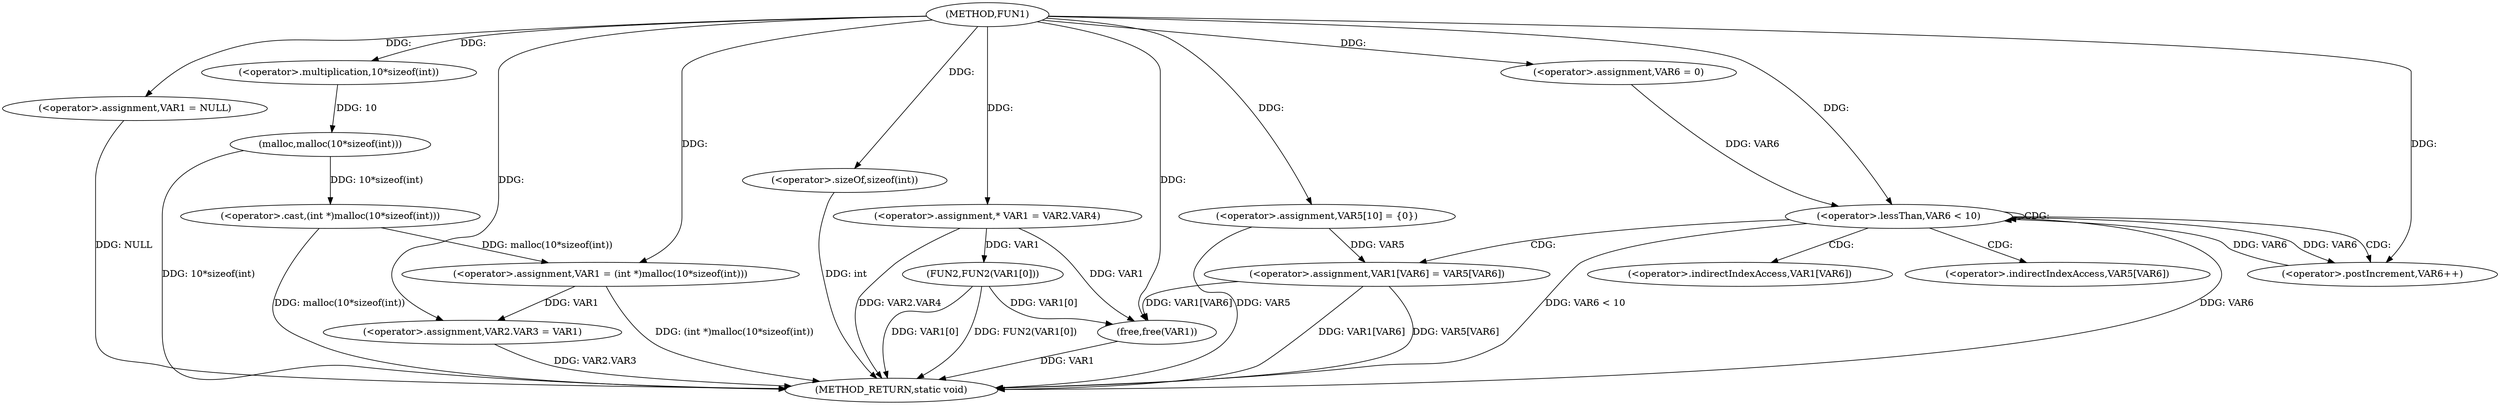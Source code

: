 digraph FUN1 {  
"1000100" [label = "(METHOD,FUN1)" ]
"1000156" [label = "(METHOD_RETURN,static void)" ]
"1000104" [label = "(<operator>.assignment,VAR1 = NULL)" ]
"1000107" [label = "(<operator>.assignment,VAR1 = (int *)malloc(10*sizeof(int)))" ]
"1000109" [label = "(<operator>.cast,(int *)malloc(10*sizeof(int)))" ]
"1000111" [label = "(malloc,malloc(10*sizeof(int)))" ]
"1000112" [label = "(<operator>.multiplication,10*sizeof(int))" ]
"1000114" [label = "(<operator>.sizeOf,sizeof(int))" ]
"1000116" [label = "(<operator>.assignment,VAR2.VAR3 = VAR1)" ]
"1000123" [label = "(<operator>.assignment,* VAR1 = VAR2.VAR4)" ]
"1000130" [label = "(<operator>.assignment,VAR5[10] = {0})" ]
"1000134" [label = "(<operator>.assignment,VAR6 = 0)" ]
"1000137" [label = "(<operator>.lessThan,VAR6 < 10)" ]
"1000140" [label = "(<operator>.postIncrement,VAR6++)" ]
"1000143" [label = "(<operator>.assignment,VAR1[VAR6] = VAR5[VAR6])" ]
"1000150" [label = "(FUN2,FUN2(VAR1[0]))" ]
"1000154" [label = "(free,free(VAR1))" ]
"1000144" [label = "(<operator>.indirectIndexAccess,VAR1[VAR6])" ]
"1000147" [label = "(<operator>.indirectIndexAccess,VAR5[VAR6])" ]
  "1000116" -> "1000156"  [ label = "DDG: VAR2.VAR3"] 
  "1000123" -> "1000156"  [ label = "DDG: VAR2.VAR4"] 
  "1000114" -> "1000156"  [ label = "DDG: int"] 
  "1000111" -> "1000156"  [ label = "DDG: 10*sizeof(int)"] 
  "1000150" -> "1000156"  [ label = "DDG: FUN2(VAR1[0])"] 
  "1000137" -> "1000156"  [ label = "DDG: VAR6"] 
  "1000130" -> "1000156"  [ label = "DDG: VAR5"] 
  "1000150" -> "1000156"  [ label = "DDG: VAR1[0]"] 
  "1000154" -> "1000156"  [ label = "DDG: VAR1"] 
  "1000143" -> "1000156"  [ label = "DDG: VAR1[VAR6]"] 
  "1000143" -> "1000156"  [ label = "DDG: VAR5[VAR6]"] 
  "1000109" -> "1000156"  [ label = "DDG: malloc(10*sizeof(int))"] 
  "1000137" -> "1000156"  [ label = "DDG: VAR6 < 10"] 
  "1000104" -> "1000156"  [ label = "DDG: NULL"] 
  "1000107" -> "1000156"  [ label = "DDG: (int *)malloc(10*sizeof(int))"] 
  "1000100" -> "1000104"  [ label = "DDG: "] 
  "1000109" -> "1000107"  [ label = "DDG: malloc(10*sizeof(int))"] 
  "1000100" -> "1000107"  [ label = "DDG: "] 
  "1000111" -> "1000109"  [ label = "DDG: 10*sizeof(int)"] 
  "1000112" -> "1000111"  [ label = "DDG: 10"] 
  "1000100" -> "1000112"  [ label = "DDG: "] 
  "1000100" -> "1000114"  [ label = "DDG: "] 
  "1000107" -> "1000116"  [ label = "DDG: VAR1"] 
  "1000100" -> "1000116"  [ label = "DDG: "] 
  "1000100" -> "1000123"  [ label = "DDG: "] 
  "1000100" -> "1000130"  [ label = "DDG: "] 
  "1000100" -> "1000134"  [ label = "DDG: "] 
  "1000140" -> "1000137"  [ label = "DDG: VAR6"] 
  "1000134" -> "1000137"  [ label = "DDG: VAR6"] 
  "1000100" -> "1000137"  [ label = "DDG: "] 
  "1000137" -> "1000140"  [ label = "DDG: VAR6"] 
  "1000100" -> "1000140"  [ label = "DDG: "] 
  "1000130" -> "1000143"  [ label = "DDG: VAR5"] 
  "1000123" -> "1000150"  [ label = "DDG: VAR1"] 
  "1000150" -> "1000154"  [ label = "DDG: VAR1[0]"] 
  "1000143" -> "1000154"  [ label = "DDG: VAR1[VAR6]"] 
  "1000123" -> "1000154"  [ label = "DDG: VAR1"] 
  "1000100" -> "1000154"  [ label = "DDG: "] 
  "1000137" -> "1000137"  [ label = "CDG: "] 
  "1000137" -> "1000147"  [ label = "CDG: "] 
  "1000137" -> "1000143"  [ label = "CDG: "] 
  "1000137" -> "1000144"  [ label = "CDG: "] 
  "1000137" -> "1000140"  [ label = "CDG: "] 
}
